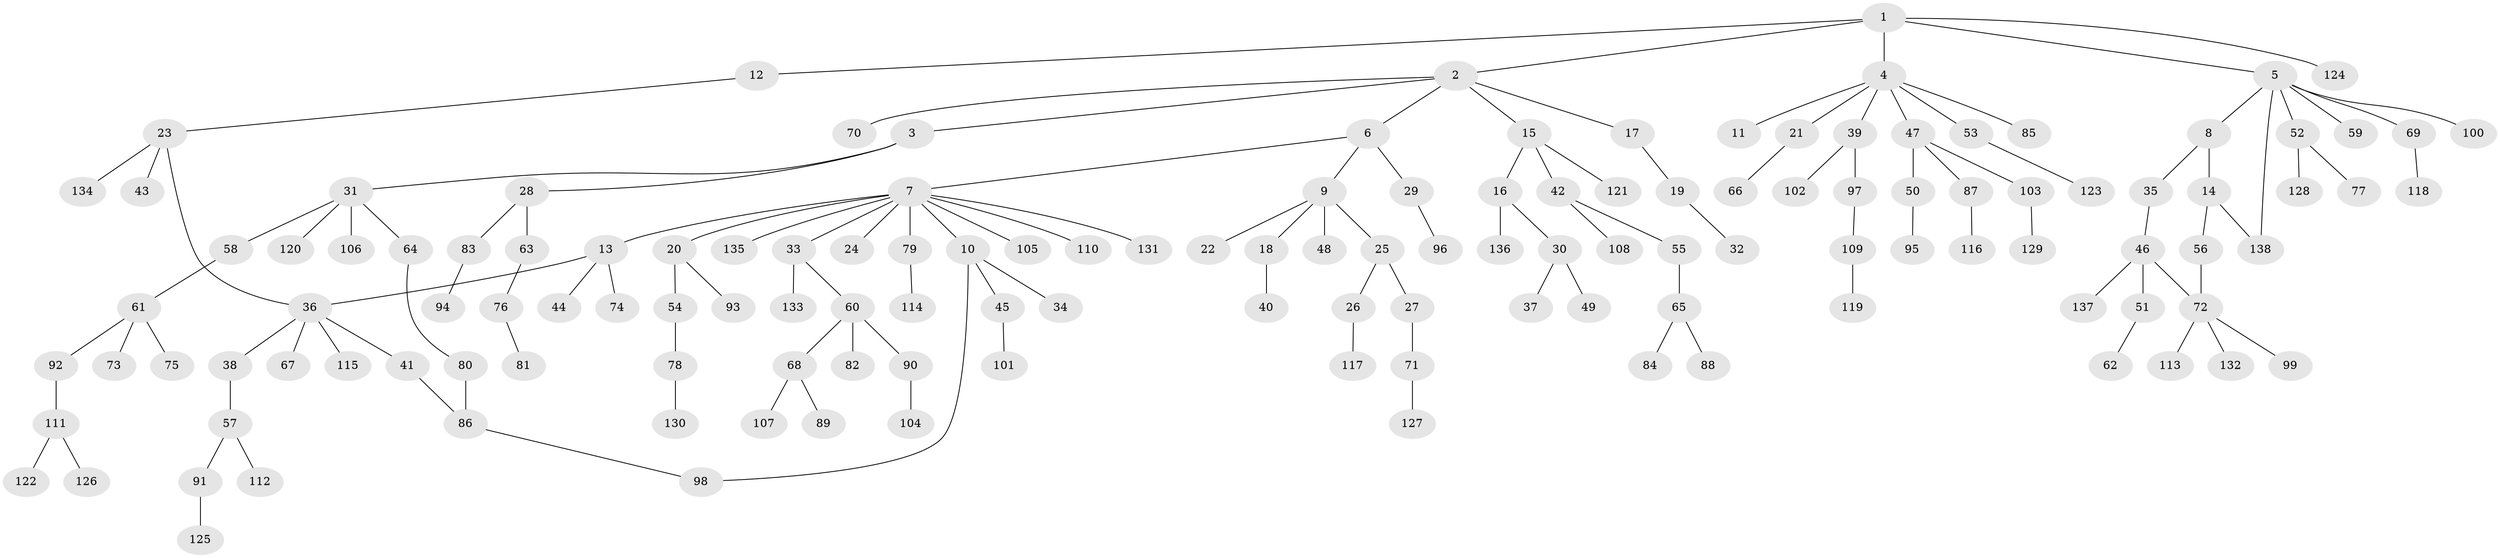 // coarse degree distribution, {1: 0.59375, 2: 0.2604166666666667, 4: 0.052083333333333336, 5: 0.020833333333333332, 3: 0.041666666666666664, 8: 0.010416666666666666, 18: 0.010416666666666666, 17: 0.010416666666666666}
// Generated by graph-tools (version 1.1) at 2025/44/03/04/25 21:44:19]
// undirected, 138 vertices, 142 edges
graph export_dot {
graph [start="1"]
  node [color=gray90,style=filled];
  1;
  2;
  3;
  4;
  5;
  6;
  7;
  8;
  9;
  10;
  11;
  12;
  13;
  14;
  15;
  16;
  17;
  18;
  19;
  20;
  21;
  22;
  23;
  24;
  25;
  26;
  27;
  28;
  29;
  30;
  31;
  32;
  33;
  34;
  35;
  36;
  37;
  38;
  39;
  40;
  41;
  42;
  43;
  44;
  45;
  46;
  47;
  48;
  49;
  50;
  51;
  52;
  53;
  54;
  55;
  56;
  57;
  58;
  59;
  60;
  61;
  62;
  63;
  64;
  65;
  66;
  67;
  68;
  69;
  70;
  71;
  72;
  73;
  74;
  75;
  76;
  77;
  78;
  79;
  80;
  81;
  82;
  83;
  84;
  85;
  86;
  87;
  88;
  89;
  90;
  91;
  92;
  93;
  94;
  95;
  96;
  97;
  98;
  99;
  100;
  101;
  102;
  103;
  104;
  105;
  106;
  107;
  108;
  109;
  110;
  111;
  112;
  113;
  114;
  115;
  116;
  117;
  118;
  119;
  120;
  121;
  122;
  123;
  124;
  125;
  126;
  127;
  128;
  129;
  130;
  131;
  132;
  133;
  134;
  135;
  136;
  137;
  138;
  1 -- 2;
  1 -- 4;
  1 -- 5;
  1 -- 12;
  1 -- 124;
  2 -- 3;
  2 -- 6;
  2 -- 15;
  2 -- 17;
  2 -- 70;
  3 -- 28;
  3 -- 31;
  4 -- 11;
  4 -- 21;
  4 -- 39;
  4 -- 47;
  4 -- 53;
  4 -- 85;
  5 -- 8;
  5 -- 52;
  5 -- 59;
  5 -- 69;
  5 -- 100;
  5 -- 138;
  6 -- 7;
  6 -- 9;
  6 -- 29;
  7 -- 10;
  7 -- 13;
  7 -- 20;
  7 -- 24;
  7 -- 33;
  7 -- 79;
  7 -- 105;
  7 -- 110;
  7 -- 131;
  7 -- 135;
  8 -- 14;
  8 -- 35;
  9 -- 18;
  9 -- 22;
  9 -- 25;
  9 -- 48;
  10 -- 34;
  10 -- 45;
  10 -- 98;
  12 -- 23;
  13 -- 44;
  13 -- 74;
  13 -- 36;
  14 -- 56;
  14 -- 138;
  15 -- 16;
  15 -- 42;
  15 -- 121;
  16 -- 30;
  16 -- 136;
  17 -- 19;
  18 -- 40;
  19 -- 32;
  20 -- 54;
  20 -- 93;
  21 -- 66;
  23 -- 36;
  23 -- 43;
  23 -- 134;
  25 -- 26;
  25 -- 27;
  26 -- 117;
  27 -- 71;
  28 -- 63;
  28 -- 83;
  29 -- 96;
  30 -- 37;
  30 -- 49;
  31 -- 58;
  31 -- 64;
  31 -- 106;
  31 -- 120;
  33 -- 60;
  33 -- 133;
  35 -- 46;
  36 -- 38;
  36 -- 41;
  36 -- 67;
  36 -- 115;
  38 -- 57;
  39 -- 97;
  39 -- 102;
  41 -- 86;
  42 -- 55;
  42 -- 108;
  45 -- 101;
  46 -- 51;
  46 -- 72;
  46 -- 137;
  47 -- 50;
  47 -- 87;
  47 -- 103;
  50 -- 95;
  51 -- 62;
  52 -- 77;
  52 -- 128;
  53 -- 123;
  54 -- 78;
  55 -- 65;
  56 -- 72;
  57 -- 91;
  57 -- 112;
  58 -- 61;
  60 -- 68;
  60 -- 82;
  60 -- 90;
  61 -- 73;
  61 -- 75;
  61 -- 92;
  63 -- 76;
  64 -- 80;
  65 -- 84;
  65 -- 88;
  68 -- 89;
  68 -- 107;
  69 -- 118;
  71 -- 127;
  72 -- 99;
  72 -- 113;
  72 -- 132;
  76 -- 81;
  78 -- 130;
  79 -- 114;
  80 -- 86;
  83 -- 94;
  86 -- 98;
  87 -- 116;
  90 -- 104;
  91 -- 125;
  92 -- 111;
  97 -- 109;
  103 -- 129;
  109 -- 119;
  111 -- 122;
  111 -- 126;
}
